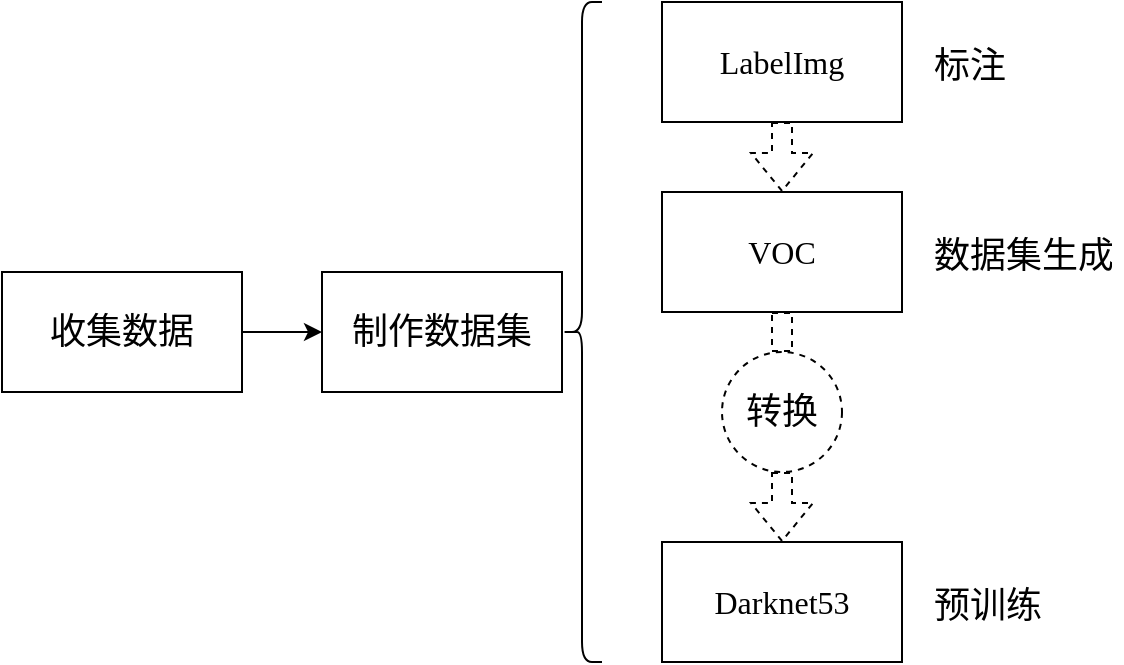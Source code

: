 <mxfile version="15.8.8" type="github">
  <diagram id="FZH4F-DujJX_YMt7-FlD" name="Page-1">
    <mxGraphModel dx="1038" dy="588" grid="1" gridSize="10" guides="1" tooltips="1" connect="1" arrows="1" fold="1" page="1" pageScale="1" pageWidth="827" pageHeight="1169" math="0" shadow="0">
      <root>
        <mxCell id="0" />
        <mxCell id="1" parent="0" />
        <mxCell id="Z0l4_3K4JnTkowfyXfPu-1" value="&lt;font style=&quot;font-size: 18px&quot;&gt;制作数据集&lt;/font&gt;" style="rounded=0;whiteSpace=wrap;html=1;" parent="1" vertex="1">
          <mxGeometry x="280" y="150" width="120" height="60" as="geometry" />
        </mxCell>
        <mxCell id="qqcmz16b4kr3nw1_V0D8-1" value="&lt;font style=&quot;font-size: 18px&quot;&gt;收集数据&lt;/font&gt;" style="rounded=0;whiteSpace=wrap;html=1;" parent="1" vertex="1">
          <mxGeometry x="120" y="150" width="120" height="60" as="geometry" />
        </mxCell>
        <mxCell id="qqcmz16b4kr3nw1_V0D8-2" value="" style="endArrow=classic;html=1;rounded=0;fontSize=18;exitX=1;exitY=0.5;exitDx=0;exitDy=0;entryX=0;entryY=0.5;entryDx=0;entryDy=0;" parent="1" source="qqcmz16b4kr3nw1_V0D8-1" target="Z0l4_3K4JnTkowfyXfPu-1" edge="1">
          <mxGeometry width="50" height="50" relative="1" as="geometry">
            <mxPoint x="470" y="310" as="sourcePoint" />
            <mxPoint x="350" y="250" as="targetPoint" />
          </mxGeometry>
        </mxCell>
        <mxCell id="qqcmz16b4kr3nw1_V0D8-5" value="&lt;span lang=&quot;EN-US&quot; style=&quot;font-size: 12pt ; font-family: &amp;#34;times new roman&amp;#34; , serif&quot;&gt;LabelImg&lt;/span&gt;" style="rounded=0;whiteSpace=wrap;html=1;fontSize=18;" parent="1" vertex="1">
          <mxGeometry x="450" y="15" width="120" height="60" as="geometry" />
        </mxCell>
        <mxCell id="qqcmz16b4kr3nw1_V0D8-21" style="edgeStyle=orthogonalEdgeStyle;rounded=0;orthogonalLoop=1;jettySize=auto;html=1;exitX=0.5;exitY=1;exitDx=0;exitDy=0;entryX=0.5;entryY=0;entryDx=0;entryDy=0;dashed=1;fontSize=18;shape=flexArrow;fillColor=none;gradientColor=#ffffff;startArrow=none;" parent="1" source="qqcmz16b4kr3nw1_V0D8-26" target="qqcmz16b4kr3nw1_V0D8-8" edge="1">
          <mxGeometry relative="1" as="geometry" />
        </mxCell>
        <mxCell id="qqcmz16b4kr3nw1_V0D8-6" value="&lt;span lang=&quot;EN-US&quot; style=&quot;font-size: 12pt ; font-family: &amp;#34;times new roman&amp;#34; , serif&quot;&gt;VOC&lt;/span&gt;" style="rounded=0;whiteSpace=wrap;html=1;fontSize=18;" parent="1" vertex="1">
          <mxGeometry x="450" y="110" width="120" height="60" as="geometry" />
        </mxCell>
        <mxCell id="qqcmz16b4kr3nw1_V0D8-8" value="&lt;span lang=&quot;EN-US&quot; style=&quot;font-size: 12pt ; font-family: &amp;#34;times new roman&amp;#34; , serif&quot;&gt;Darknet53&lt;/span&gt;" style="rounded=0;whiteSpace=wrap;html=1;fontSize=18;" parent="1" vertex="1">
          <mxGeometry x="450" y="285" width="120" height="60" as="geometry" />
        </mxCell>
        <mxCell id="qqcmz16b4kr3nw1_V0D8-9" value="" style="shape=curlyBracket;whiteSpace=wrap;html=1;rounded=1;fontSize=18;" parent="1" vertex="1">
          <mxGeometry x="400" y="15" width="20" height="330" as="geometry" />
        </mxCell>
        <mxCell id="qqcmz16b4kr3nw1_V0D8-12" value="标注" style="text;strokeColor=none;fillColor=none;align=left;verticalAlign=middle;spacingLeft=4;spacingRight=4;overflow=hidden;points=[[0,0.5],[1,0.5]];portConstraint=eastwest;rotatable=0;fontSize=18;" parent="1" vertex="1">
          <mxGeometry x="580" y="30" width="50" height="30" as="geometry" />
        </mxCell>
        <mxCell id="qqcmz16b4kr3nw1_V0D8-13" value="数据集生成" style="text;strokeColor=none;fillColor=none;align=left;verticalAlign=middle;spacingLeft=4;spacingRight=4;overflow=hidden;points=[[0,0.5],[1,0.5]];portConstraint=eastwest;rotatable=0;fontSize=18;" parent="1" vertex="1">
          <mxGeometry x="580" y="125" width="100" height="30" as="geometry" />
        </mxCell>
        <mxCell id="qqcmz16b4kr3nw1_V0D8-14" value="预训练" style="text;strokeColor=none;fillColor=none;align=left;verticalAlign=middle;spacingLeft=4;spacingRight=4;overflow=hidden;points=[[0,0.5],[1,0.5]];portConstraint=eastwest;rotatable=0;fontSize=18;" parent="1" vertex="1">
          <mxGeometry x="580" y="300" width="80" height="30" as="geometry" />
        </mxCell>
        <mxCell id="qqcmz16b4kr3nw1_V0D8-20" value="" style="shape=flexArrow;endArrow=classic;html=1;rounded=0;dashed=1;fontSize=18;exitX=0.5;exitY=1;exitDx=0;exitDy=0;entryX=0.5;entryY=0;entryDx=0;entryDy=0;" parent="1" source="qqcmz16b4kr3nw1_V0D8-5" target="qqcmz16b4kr3nw1_V0D8-6" edge="1">
          <mxGeometry width="50" height="50" relative="1" as="geometry">
            <mxPoint x="370" y="210" as="sourcePoint" />
            <mxPoint x="420" y="160" as="targetPoint" />
          </mxGeometry>
        </mxCell>
        <mxCell id="qqcmz16b4kr3nw1_V0D8-26" value="转换" style="ellipse;whiteSpace=wrap;html=1;aspect=fixed;dashed=1;fontSize=18;gradientColor=none;" parent="1" vertex="1">
          <mxGeometry x="480" y="190" width="60" height="60" as="geometry" />
        </mxCell>
        <mxCell id="qqcmz16b4kr3nw1_V0D8-29" value="" style="edgeStyle=orthogonalEdgeStyle;rounded=0;orthogonalLoop=1;jettySize=auto;html=1;exitX=0.5;exitY=1;exitDx=0;exitDy=0;entryX=0.5;entryY=0;entryDx=0;entryDy=0;dashed=1;fontSize=18;shape=flexArrow;fillColor=none;gradientColor=#ffffff;endArrow=none;" parent="1" source="qqcmz16b4kr3nw1_V0D8-6" target="qqcmz16b4kr3nw1_V0D8-26" edge="1">
          <mxGeometry relative="1" as="geometry">
            <mxPoint x="510" y="170" as="sourcePoint" />
            <mxPoint x="510" y="285" as="targetPoint" />
          </mxGeometry>
        </mxCell>
      </root>
    </mxGraphModel>
  </diagram>
</mxfile>
